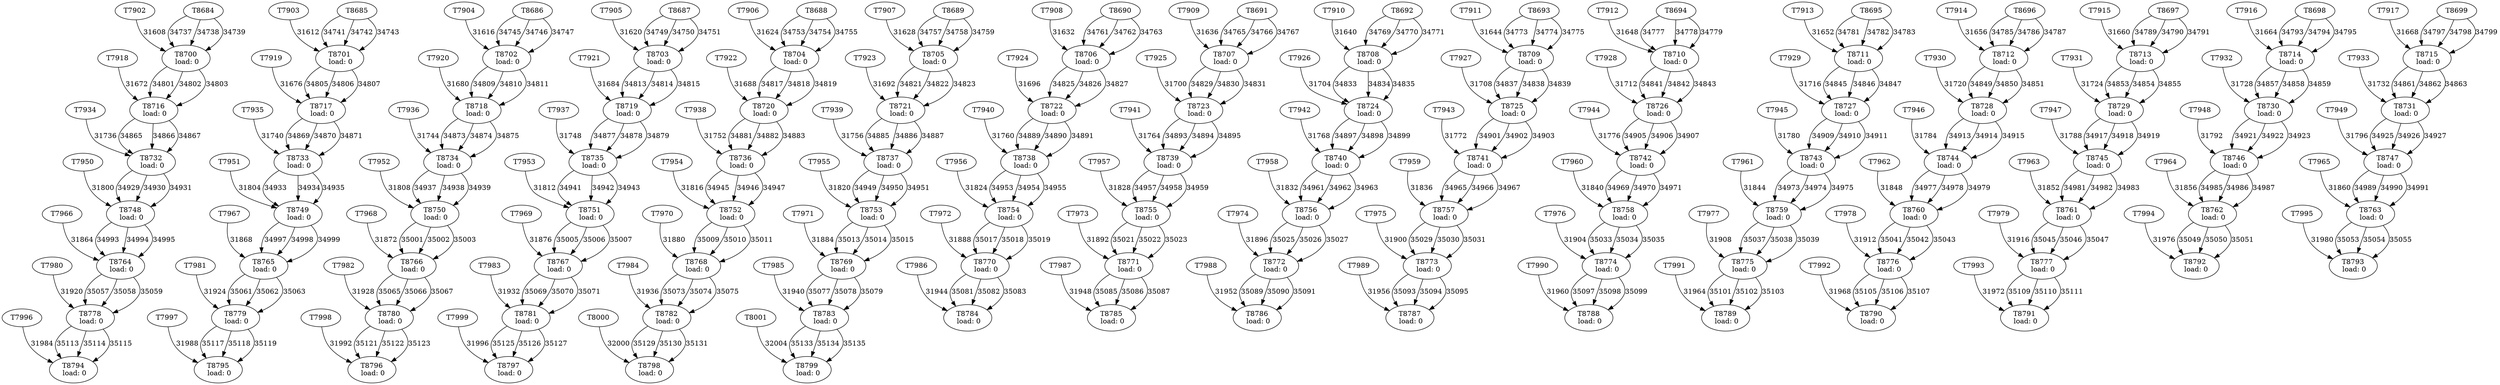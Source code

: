 digraph taskgraph {
	T8700 [label= "T8700\n load: 0"];
	T7902 -> T8700[label=31608];
	T8684 -> T8700[label=34737];
	T8684 -> T8700[label=34738];
	T8684 -> T8700[label=34739];
	T8701 [label= "T8701\n load: 0"];
	T7903 -> T8701[label=31612];
	T8685 -> T8701[label=34741];
	T8685 -> T8701[label=34742];
	T8685 -> T8701[label=34743];
	T8702 [label= "T8702\n load: 0"];
	T7904 -> T8702[label=31616];
	T8686 -> T8702[label=34745];
	T8686 -> T8702[label=34746];
	T8686 -> T8702[label=34747];
	T8703 [label= "T8703\n load: 0"];
	T7905 -> T8703[label=31620];
	T8687 -> T8703[label=34749];
	T8687 -> T8703[label=34750];
	T8687 -> T8703[label=34751];
	T8704 [label= "T8704\n load: 0"];
	T7906 -> T8704[label=31624];
	T8688 -> T8704[label=34753];
	T8688 -> T8704[label=34754];
	T8688 -> T8704[label=34755];
	T8705 [label= "T8705\n load: 0"];
	T7907 -> T8705[label=31628];
	T8689 -> T8705[label=34757];
	T8689 -> T8705[label=34758];
	T8689 -> T8705[label=34759];
	T8706 [label= "T8706\n load: 0"];
	T7908 -> T8706[label=31632];
	T8690 -> T8706[label=34761];
	T8690 -> T8706[label=34762];
	T8690 -> T8706[label=34763];
	T8707 [label= "T8707\n load: 0"];
	T7909 -> T8707[label=31636];
	T8691 -> T8707[label=34765];
	T8691 -> T8707[label=34766];
	T8691 -> T8707[label=34767];
	T8708 [label= "T8708\n load: 0"];
	T7910 -> T8708[label=31640];
	T8692 -> T8708[label=34769];
	T8692 -> T8708[label=34770];
	T8692 -> T8708[label=34771];
	T8709 [label= "T8709\n load: 0"];
	T7911 -> T8709[label=31644];
	T8693 -> T8709[label=34773];
	T8693 -> T8709[label=34774];
	T8693 -> T8709[label=34775];
	T8710 [label= "T8710\n load: 0"];
	T7912 -> T8710[label=31648];
	T8694 -> T8710[label=34777];
	T8694 -> T8710[label=34778];
	T8694 -> T8710[label=34779];
	T8711 [label= "T8711\n load: 0"];
	T7913 -> T8711[label=31652];
	T8695 -> T8711[label=34781];
	T8695 -> T8711[label=34782];
	T8695 -> T8711[label=34783];
	T8712 [label= "T8712\n load: 0"];
	T7914 -> T8712[label=31656];
	T8696 -> T8712[label=34785];
	T8696 -> T8712[label=34786];
	T8696 -> T8712[label=34787];
	T8713 [label= "T8713\n load: 0"];
	T7915 -> T8713[label=31660];
	T8697 -> T8713[label=34789];
	T8697 -> T8713[label=34790];
	T8697 -> T8713[label=34791];
	T8714 [label= "T8714\n load: 0"];
	T7916 -> T8714[label=31664];
	T8698 -> T8714[label=34793];
	T8698 -> T8714[label=34794];
	T8698 -> T8714[label=34795];
	T8715 [label= "T8715\n load: 0"];
	T7917 -> T8715[label=31668];
	T8699 -> T8715[label=34797];
	T8699 -> T8715[label=34798];
	T8699 -> T8715[label=34799];
	T8716 [label= "T8716\n load: 0"];
	T7918 -> T8716[label=31672];
	T8700 -> T8716[label=34801];
	T8700 -> T8716[label=34802];
	T8700 -> T8716[label=34803];
	T8717 [label= "T8717\n load: 0"];
	T7919 -> T8717[label=31676];
	T8701 -> T8717[label=34805];
	T8701 -> T8717[label=34806];
	T8701 -> T8717[label=34807];
	T8718 [label= "T8718\n load: 0"];
	T7920 -> T8718[label=31680];
	T8702 -> T8718[label=34809];
	T8702 -> T8718[label=34810];
	T8702 -> T8718[label=34811];
	T8719 [label= "T8719\n load: 0"];
	T7921 -> T8719[label=31684];
	T8703 -> T8719[label=34813];
	T8703 -> T8719[label=34814];
	T8703 -> T8719[label=34815];
	T8720 [label= "T8720\n load: 0"];
	T7922 -> T8720[label=31688];
	T8704 -> T8720[label=34817];
	T8704 -> T8720[label=34818];
	T8704 -> T8720[label=34819];
	T8721 [label= "T8721\n load: 0"];
	T7923 -> T8721[label=31692];
	T8705 -> T8721[label=34821];
	T8705 -> T8721[label=34822];
	T8705 -> T8721[label=34823];
	T8722 [label= "T8722\n load: 0"];
	T7924 -> T8722[label=31696];
	T8706 -> T8722[label=34825];
	T8706 -> T8722[label=34826];
	T8706 -> T8722[label=34827];
	T8723 [label= "T8723\n load: 0"];
	T7925 -> T8723[label=31700];
	T8707 -> T8723[label=34829];
	T8707 -> T8723[label=34830];
	T8707 -> T8723[label=34831];
	T8724 [label= "T8724\n load: 0"];
	T7926 -> T8724[label=31704];
	T8708 -> T8724[label=34833];
	T8708 -> T8724[label=34834];
	T8708 -> T8724[label=34835];
	T8725 [label= "T8725\n load: 0"];
	T7927 -> T8725[label=31708];
	T8709 -> T8725[label=34837];
	T8709 -> T8725[label=34838];
	T8709 -> T8725[label=34839];
	T8726 [label= "T8726\n load: 0"];
	T7928 -> T8726[label=31712];
	T8710 -> T8726[label=34841];
	T8710 -> T8726[label=34842];
	T8710 -> T8726[label=34843];
	T8727 [label= "T8727\n load: 0"];
	T7929 -> T8727[label=31716];
	T8711 -> T8727[label=34845];
	T8711 -> T8727[label=34846];
	T8711 -> T8727[label=34847];
	T8728 [label= "T8728\n load: 0"];
	T7930 -> T8728[label=31720];
	T8712 -> T8728[label=34849];
	T8712 -> T8728[label=34850];
	T8712 -> T8728[label=34851];
	T8729 [label= "T8729\n load: 0"];
	T7931 -> T8729[label=31724];
	T8713 -> T8729[label=34853];
	T8713 -> T8729[label=34854];
	T8713 -> T8729[label=34855];
	T8730 [label= "T8730\n load: 0"];
	T7932 -> T8730[label=31728];
	T8714 -> T8730[label=34857];
	T8714 -> T8730[label=34858];
	T8714 -> T8730[label=34859];
	T8731 [label= "T8731\n load: 0"];
	T7933 -> T8731[label=31732];
	T8715 -> T8731[label=34861];
	T8715 -> T8731[label=34862];
	T8715 -> T8731[label=34863];
	T8732 [label= "T8732\n load: 0"];
	T7934 -> T8732[label=31736];
	T8716 -> T8732[label=34865];
	T8716 -> T8732[label=34866];
	T8716 -> T8732[label=34867];
	T8733 [label= "T8733\n load: 0"];
	T7935 -> T8733[label=31740];
	T8717 -> T8733[label=34869];
	T8717 -> T8733[label=34870];
	T8717 -> T8733[label=34871];
	T8734 [label= "T8734\n load: 0"];
	T7936 -> T8734[label=31744];
	T8718 -> T8734[label=34873];
	T8718 -> T8734[label=34874];
	T8718 -> T8734[label=34875];
	T8735 [label= "T8735\n load: 0"];
	T7937 -> T8735[label=31748];
	T8719 -> T8735[label=34877];
	T8719 -> T8735[label=34878];
	T8719 -> T8735[label=34879];
	T8736 [label= "T8736\n load: 0"];
	T7938 -> T8736[label=31752];
	T8720 -> T8736[label=34881];
	T8720 -> T8736[label=34882];
	T8720 -> T8736[label=34883];
	T8737 [label= "T8737\n load: 0"];
	T7939 -> T8737[label=31756];
	T8721 -> T8737[label=34885];
	T8721 -> T8737[label=34886];
	T8721 -> T8737[label=34887];
	T8738 [label= "T8738\n load: 0"];
	T7940 -> T8738[label=31760];
	T8722 -> T8738[label=34889];
	T8722 -> T8738[label=34890];
	T8722 -> T8738[label=34891];
	T8739 [label= "T8739\n load: 0"];
	T7941 -> T8739[label=31764];
	T8723 -> T8739[label=34893];
	T8723 -> T8739[label=34894];
	T8723 -> T8739[label=34895];
	T8740 [label= "T8740\n load: 0"];
	T7942 -> T8740[label=31768];
	T8724 -> T8740[label=34897];
	T8724 -> T8740[label=34898];
	T8724 -> T8740[label=34899];
	T8741 [label= "T8741\n load: 0"];
	T7943 -> T8741[label=31772];
	T8725 -> T8741[label=34901];
	T8725 -> T8741[label=34902];
	T8725 -> T8741[label=34903];
	T8742 [label= "T8742\n load: 0"];
	T7944 -> T8742[label=31776];
	T8726 -> T8742[label=34905];
	T8726 -> T8742[label=34906];
	T8726 -> T8742[label=34907];
	T8743 [label= "T8743\n load: 0"];
	T7945 -> T8743[label=31780];
	T8727 -> T8743[label=34909];
	T8727 -> T8743[label=34910];
	T8727 -> T8743[label=34911];
	T8744 [label= "T8744\n load: 0"];
	T7946 -> T8744[label=31784];
	T8728 -> T8744[label=34913];
	T8728 -> T8744[label=34914];
	T8728 -> T8744[label=34915];
	T8745 [label= "T8745\n load: 0"];
	T7947 -> T8745[label=31788];
	T8729 -> T8745[label=34917];
	T8729 -> T8745[label=34918];
	T8729 -> T8745[label=34919];
	T8746 [label= "T8746\n load: 0"];
	T7948 -> T8746[label=31792];
	T8730 -> T8746[label=34921];
	T8730 -> T8746[label=34922];
	T8730 -> T8746[label=34923];
	T8747 [label= "T8747\n load: 0"];
	T7949 -> T8747[label=31796];
	T8731 -> T8747[label=34925];
	T8731 -> T8747[label=34926];
	T8731 -> T8747[label=34927];
	T8748 [label= "T8748\n load: 0"];
	T7950 -> T8748[label=31800];
	T8732 -> T8748[label=34929];
	T8732 -> T8748[label=34930];
	T8732 -> T8748[label=34931];
	T8749 [label= "T8749\n load: 0"];
	T7951 -> T8749[label=31804];
	T8733 -> T8749[label=34933];
	T8733 -> T8749[label=34934];
	T8733 -> T8749[label=34935];
	T8750 [label= "T8750\n load: 0"];
	T7952 -> T8750[label=31808];
	T8734 -> T8750[label=34937];
	T8734 -> T8750[label=34938];
	T8734 -> T8750[label=34939];
	T8751 [label= "T8751\n load: 0"];
	T7953 -> T8751[label=31812];
	T8735 -> T8751[label=34941];
	T8735 -> T8751[label=34942];
	T8735 -> T8751[label=34943];
	T8752 [label= "T8752\n load: 0"];
	T7954 -> T8752[label=31816];
	T8736 -> T8752[label=34945];
	T8736 -> T8752[label=34946];
	T8736 -> T8752[label=34947];
	T8753 [label= "T8753\n load: 0"];
	T7955 -> T8753[label=31820];
	T8737 -> T8753[label=34949];
	T8737 -> T8753[label=34950];
	T8737 -> T8753[label=34951];
	T8754 [label= "T8754\n load: 0"];
	T7956 -> T8754[label=31824];
	T8738 -> T8754[label=34953];
	T8738 -> T8754[label=34954];
	T8738 -> T8754[label=34955];
	T8755 [label= "T8755\n load: 0"];
	T7957 -> T8755[label=31828];
	T8739 -> T8755[label=34957];
	T8739 -> T8755[label=34958];
	T8739 -> T8755[label=34959];
	T8756 [label= "T8756\n load: 0"];
	T7958 -> T8756[label=31832];
	T8740 -> T8756[label=34961];
	T8740 -> T8756[label=34962];
	T8740 -> T8756[label=34963];
	T8757 [label= "T8757\n load: 0"];
	T7959 -> T8757[label=31836];
	T8741 -> T8757[label=34965];
	T8741 -> T8757[label=34966];
	T8741 -> T8757[label=34967];
	T8758 [label= "T8758\n load: 0"];
	T7960 -> T8758[label=31840];
	T8742 -> T8758[label=34969];
	T8742 -> T8758[label=34970];
	T8742 -> T8758[label=34971];
	T8759 [label= "T8759\n load: 0"];
	T7961 -> T8759[label=31844];
	T8743 -> T8759[label=34973];
	T8743 -> T8759[label=34974];
	T8743 -> T8759[label=34975];
	T8760 [label= "T8760\n load: 0"];
	T7962 -> T8760[label=31848];
	T8744 -> T8760[label=34977];
	T8744 -> T8760[label=34978];
	T8744 -> T8760[label=34979];
	T8761 [label= "T8761\n load: 0"];
	T7963 -> T8761[label=31852];
	T8745 -> T8761[label=34981];
	T8745 -> T8761[label=34982];
	T8745 -> T8761[label=34983];
	T8762 [label= "T8762\n load: 0"];
	T7964 -> T8762[label=31856];
	T8746 -> T8762[label=34985];
	T8746 -> T8762[label=34986];
	T8746 -> T8762[label=34987];
	T8763 [label= "T8763\n load: 0"];
	T7965 -> T8763[label=31860];
	T8747 -> T8763[label=34989];
	T8747 -> T8763[label=34990];
	T8747 -> T8763[label=34991];
	T8764 [label= "T8764\n load: 0"];
	T7966 -> T8764[label=31864];
	T8748 -> T8764[label=34993];
	T8748 -> T8764[label=34994];
	T8748 -> T8764[label=34995];
	T8765 [label= "T8765\n load: 0"];
	T7967 -> T8765[label=31868];
	T8749 -> T8765[label=34997];
	T8749 -> T8765[label=34998];
	T8749 -> T8765[label=34999];
	T8766 [label= "T8766\n load: 0"];
	T7968 -> T8766[label=31872];
	T8750 -> T8766[label=35001];
	T8750 -> T8766[label=35002];
	T8750 -> T8766[label=35003];
	T8767 [label= "T8767\n load: 0"];
	T7969 -> T8767[label=31876];
	T8751 -> T8767[label=35005];
	T8751 -> T8767[label=35006];
	T8751 -> T8767[label=35007];
	T8768 [label= "T8768\n load: 0"];
	T7970 -> T8768[label=31880];
	T8752 -> T8768[label=35009];
	T8752 -> T8768[label=35010];
	T8752 -> T8768[label=35011];
	T8769 [label= "T8769\n load: 0"];
	T7971 -> T8769[label=31884];
	T8753 -> T8769[label=35013];
	T8753 -> T8769[label=35014];
	T8753 -> T8769[label=35015];
	T8770 [label= "T8770\n load: 0"];
	T7972 -> T8770[label=31888];
	T8754 -> T8770[label=35017];
	T8754 -> T8770[label=35018];
	T8754 -> T8770[label=35019];
	T8771 [label= "T8771\n load: 0"];
	T7973 -> T8771[label=31892];
	T8755 -> T8771[label=35021];
	T8755 -> T8771[label=35022];
	T8755 -> T8771[label=35023];
	T8772 [label= "T8772\n load: 0"];
	T7974 -> T8772[label=31896];
	T8756 -> T8772[label=35025];
	T8756 -> T8772[label=35026];
	T8756 -> T8772[label=35027];
	T8773 [label= "T8773\n load: 0"];
	T7975 -> T8773[label=31900];
	T8757 -> T8773[label=35029];
	T8757 -> T8773[label=35030];
	T8757 -> T8773[label=35031];
	T8774 [label= "T8774\n load: 0"];
	T7976 -> T8774[label=31904];
	T8758 -> T8774[label=35033];
	T8758 -> T8774[label=35034];
	T8758 -> T8774[label=35035];
	T8775 [label= "T8775\n load: 0"];
	T7977 -> T8775[label=31908];
	T8759 -> T8775[label=35037];
	T8759 -> T8775[label=35038];
	T8759 -> T8775[label=35039];
	T8776 [label= "T8776\n load: 0"];
	T7978 -> T8776[label=31912];
	T8760 -> T8776[label=35041];
	T8760 -> T8776[label=35042];
	T8760 -> T8776[label=35043];
	T8777 [label= "T8777\n load: 0"];
	T7979 -> T8777[label=31916];
	T8761 -> T8777[label=35045];
	T8761 -> T8777[label=35046];
	T8761 -> T8777[label=35047];
	T8778 [label= "T8778\n load: 0"];
	T7980 -> T8778[label=31920];
	T8764 -> T8778[label=35057];
	T8764 -> T8778[label=35058];
	T8764 -> T8778[label=35059];
	T8779 [label= "T8779\n load: 0"];
	T7981 -> T8779[label=31924];
	T8765 -> T8779[label=35061];
	T8765 -> T8779[label=35062];
	T8765 -> T8779[label=35063];
	T8780 [label= "T8780\n load: 0"];
	T7982 -> T8780[label=31928];
	T8766 -> T8780[label=35065];
	T8766 -> T8780[label=35066];
	T8766 -> T8780[label=35067];
	T8781 [label= "T8781\n load: 0"];
	T7983 -> T8781[label=31932];
	T8767 -> T8781[label=35069];
	T8767 -> T8781[label=35070];
	T8767 -> T8781[label=35071];
	T8782 [label= "T8782\n load: 0"];
	T7984 -> T8782[label=31936];
	T8768 -> T8782[label=35073];
	T8768 -> T8782[label=35074];
	T8768 -> T8782[label=35075];
	T8783 [label= "T8783\n load: 0"];
	T7985 -> T8783[label=31940];
	T8769 -> T8783[label=35077];
	T8769 -> T8783[label=35078];
	T8769 -> T8783[label=35079];
	T8784 [label= "T8784\n load: 0"];
	T7986 -> T8784[label=31944];
	T8770 -> T8784[label=35081];
	T8770 -> T8784[label=35082];
	T8770 -> T8784[label=35083];
	T8785 [label= "T8785\n load: 0"];
	T7987 -> T8785[label=31948];
	T8771 -> T8785[label=35085];
	T8771 -> T8785[label=35086];
	T8771 -> T8785[label=35087];
	T8786 [label= "T8786\n load: 0"];
	T7988 -> T8786[label=31952];
	T8772 -> T8786[label=35089];
	T8772 -> T8786[label=35090];
	T8772 -> T8786[label=35091];
	T8787 [label= "T8787\n load: 0"];
	T7989 -> T8787[label=31956];
	T8773 -> T8787[label=35093];
	T8773 -> T8787[label=35094];
	T8773 -> T8787[label=35095];
	T8788 [label= "T8788\n load: 0"];
	T7990 -> T8788[label=31960];
	T8774 -> T8788[label=35097];
	T8774 -> T8788[label=35098];
	T8774 -> T8788[label=35099];
	T8789 [label= "T8789\n load: 0"];
	T7991 -> T8789[label=31964];
	T8775 -> T8789[label=35101];
	T8775 -> T8789[label=35102];
	T8775 -> T8789[label=35103];
	T8790 [label= "T8790\n load: 0"];
	T7992 -> T8790[label=31968];
	T8776 -> T8790[label=35105];
	T8776 -> T8790[label=35106];
	T8776 -> T8790[label=35107];
	T8791 [label= "T8791\n load: 0"];
	T7993 -> T8791[label=31972];
	T8777 -> T8791[label=35109];
	T8777 -> T8791[label=35110];
	T8777 -> T8791[label=35111];
	T8792 [label= "T8792\n load: 0"];
	T7994 -> T8792[label=31976];
	T8762 -> T8792[label=35049];
	T8762 -> T8792[label=35050];
	T8762 -> T8792[label=35051];
	T8793 [label= "T8793\n load: 0"];
	T7995 -> T8793[label=31980];
	T8763 -> T8793[label=35053];
	T8763 -> T8793[label=35054];
	T8763 -> T8793[label=35055];
	T8794 [label= "T8794\n load: 0"];
	T7996 -> T8794[label=31984];
	T8778 -> T8794[label=35113];
	T8778 -> T8794[label=35114];
	T8778 -> T8794[label=35115];
	T8795 [label= "T8795\n load: 0"];
	T7997 -> T8795[label=31988];
	T8779 -> T8795[label=35117];
	T8779 -> T8795[label=35118];
	T8779 -> T8795[label=35119];
	T8796 [label= "T8796\n load: 0"];
	T7998 -> T8796[label=31992];
	T8780 -> T8796[label=35121];
	T8780 -> T8796[label=35122];
	T8780 -> T8796[label=35123];
	T8797 [label= "T8797\n load: 0"];
	T7999 -> T8797[label=31996];
	T8781 -> T8797[label=35125];
	T8781 -> T8797[label=35126];
	T8781 -> T8797[label=35127];
	T8798 [label= "T8798\n load: 0"];
	T8000 -> T8798[label=32000];
	T8782 -> T8798[label=35129];
	T8782 -> T8798[label=35130];
	T8782 -> T8798[label=35131];
	T8799 [label= "T8799\n load: 0"];
	T8001 -> T8799[label=32004];
	T8783 -> T8799[label=35133];
	T8783 -> T8799[label=35134];
	T8783 -> T8799[label=35135];
}